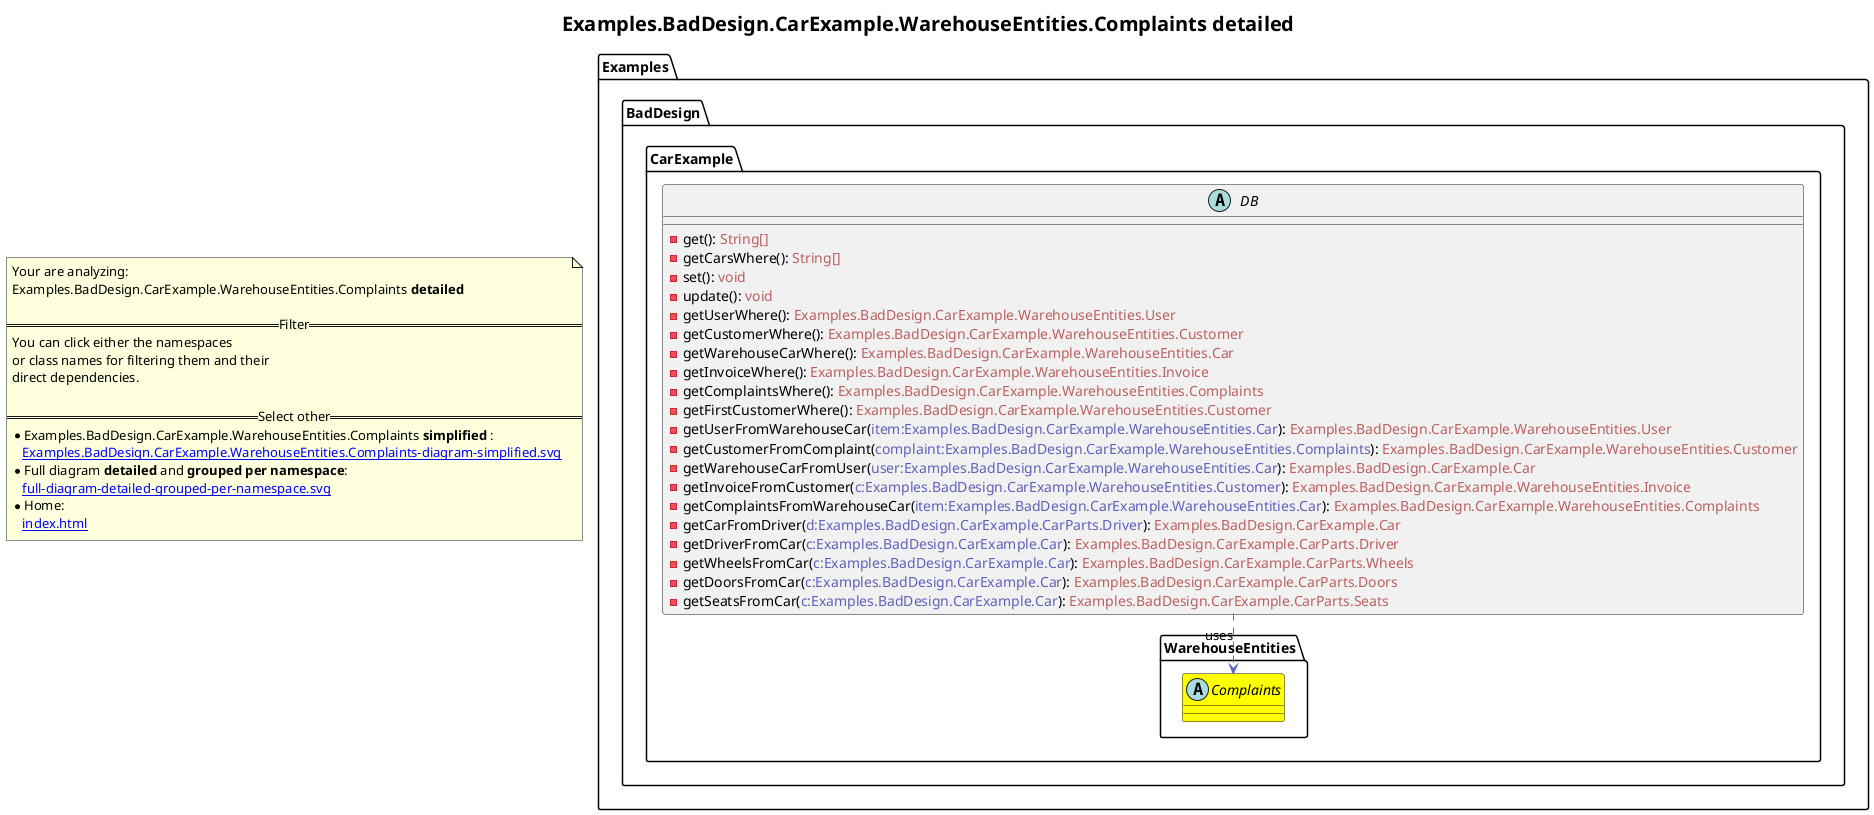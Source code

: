 @startuml
skinparam linetype ortho
title <size:20>Examples.BadDesign.CarExample.WarehouseEntities.Complaints **detailed** </size>
note "Your are analyzing:\nExamples.BadDesign.CarExample.WarehouseEntities.Complaints **detailed** \n\n==Filter==\nYou can click either the namespaces \nor class names for filtering them and their\ndirect dependencies.\n\n==Select other==\n* Examples.BadDesign.CarExample.WarehouseEntities.Complaints **simplified** :\n   [[Examples.BadDesign.CarExample.WarehouseEntities.Complaints-diagram-simplified.svg]]\n* Full diagram **detailed** and **grouped per namespace**:\n   [[full-diagram-detailed-grouped-per-namespace.svg]]\n* Home:\n   [[index.html]]" as FloatingNote
    abstract class Examples.BadDesign.CarExample.DB [[Examples.BadDesign.CarExample.DB-diagram-detailed.svg]]  {
      - get(<font color="6060BB"></font>): <font color="BB6060">String[]</font>
      - getCarsWhere(<font color="6060BB"></font>): <font color="BB6060">String[]</font>
      - set(<font color="6060BB"></font>): <font color="BB6060">void</font>
      - update(<font color="6060BB"></font>): <font color="BB6060">void</font>
      - getUserWhere(<font color="6060BB"></font>): <font color="BB6060">Examples.BadDesign.CarExample.WarehouseEntities.User</font>
      - getCustomerWhere(<font color="6060BB"></font>): <font color="BB6060">Examples.BadDesign.CarExample.WarehouseEntities.Customer</font>
      - getWarehouseCarWhere(<font color="6060BB"></font>): <font color="BB6060">Examples.BadDesign.CarExample.WarehouseEntities.Car</font>
      - getInvoiceWhere(<font color="6060BB"></font>): <font color="BB6060">Examples.BadDesign.CarExample.WarehouseEntities.Invoice</font>
      - getComplaintsWhere(<font color="6060BB"></font>): <font color="BB6060">Examples.BadDesign.CarExample.WarehouseEntities.Complaints</font>
      - getFirstCustomerWhere(<font color="6060BB"></font>): <font color="BB6060">Examples.BadDesign.CarExample.WarehouseEntities.Customer</font>
      - getUserFromWarehouseCar(<font color="6060BB">item:Examples.BadDesign.CarExample.WarehouseEntities.Car</font>): <font color="BB6060">Examples.BadDesign.CarExample.WarehouseEntities.User</font>
      - getCustomerFromComplaint(<font color="6060BB">complaint:Examples.BadDesign.CarExample.WarehouseEntities.Complaints</font>): <font color="BB6060">Examples.BadDesign.CarExample.WarehouseEntities.Customer</font>
      - getWarehouseCarFromUser(<font color="6060BB">user:Examples.BadDesign.CarExample.WarehouseEntities.Car</font>): <font color="BB6060">Examples.BadDesign.CarExample.Car</font>
      - getInvoiceFromCustomer(<font color="6060BB">c:Examples.BadDesign.CarExample.WarehouseEntities.Customer</font>): <font color="BB6060">Examples.BadDesign.CarExample.WarehouseEntities.Invoice</font>
      - getComplaintsFromWarehouseCar(<font color="6060BB">item:Examples.BadDesign.CarExample.WarehouseEntities.Car</font>): <font color="BB6060">Examples.BadDesign.CarExample.WarehouseEntities.Complaints</font>
      - getCarFromDriver(<font color="6060BB">d:Examples.BadDesign.CarExample.CarParts.Driver</font>): <font color="BB6060">Examples.BadDesign.CarExample.Car</font>
      - getDriverFromCar(<font color="6060BB">c:Examples.BadDesign.CarExample.Car</font>): <font color="BB6060">Examples.BadDesign.CarExample.CarParts.Driver</font>
      - getWheelsFromCar(<font color="6060BB">c:Examples.BadDesign.CarExample.Car</font>): <font color="BB6060">Examples.BadDesign.CarExample.CarParts.Wheels</font>
      - getDoorsFromCar(<font color="6060BB">c:Examples.BadDesign.CarExample.Car</font>): <font color="BB6060">Examples.BadDesign.CarExample.CarParts.Doors</font>
      - getSeatsFromCar(<font color="6060BB">c:Examples.BadDesign.CarExample.Car</font>): <font color="BB6060">Examples.BadDesign.CarExample.CarParts.Seats</font>
    }
      abstract class Examples.BadDesign.CarExample.WarehouseEntities.Complaints [[Examples.BadDesign.CarExample.WarehouseEntities.Complaints-diagram-detailed.svg]] #yellow {
      }
 ' *************************************** 
 ' *************************************** 
 ' *************************************** 
' Class relations extracted from namespace:
' Examples.BadDesign.CarExample
Examples.BadDesign.CarExample.DB .[#6060BB].> Examples.BadDesign.CarExample.WarehouseEntities.Complaints  : uses 
' Class relations extracted from namespace:
' Examples.BadDesign.CarExample.WarehouseEntities
@enduml